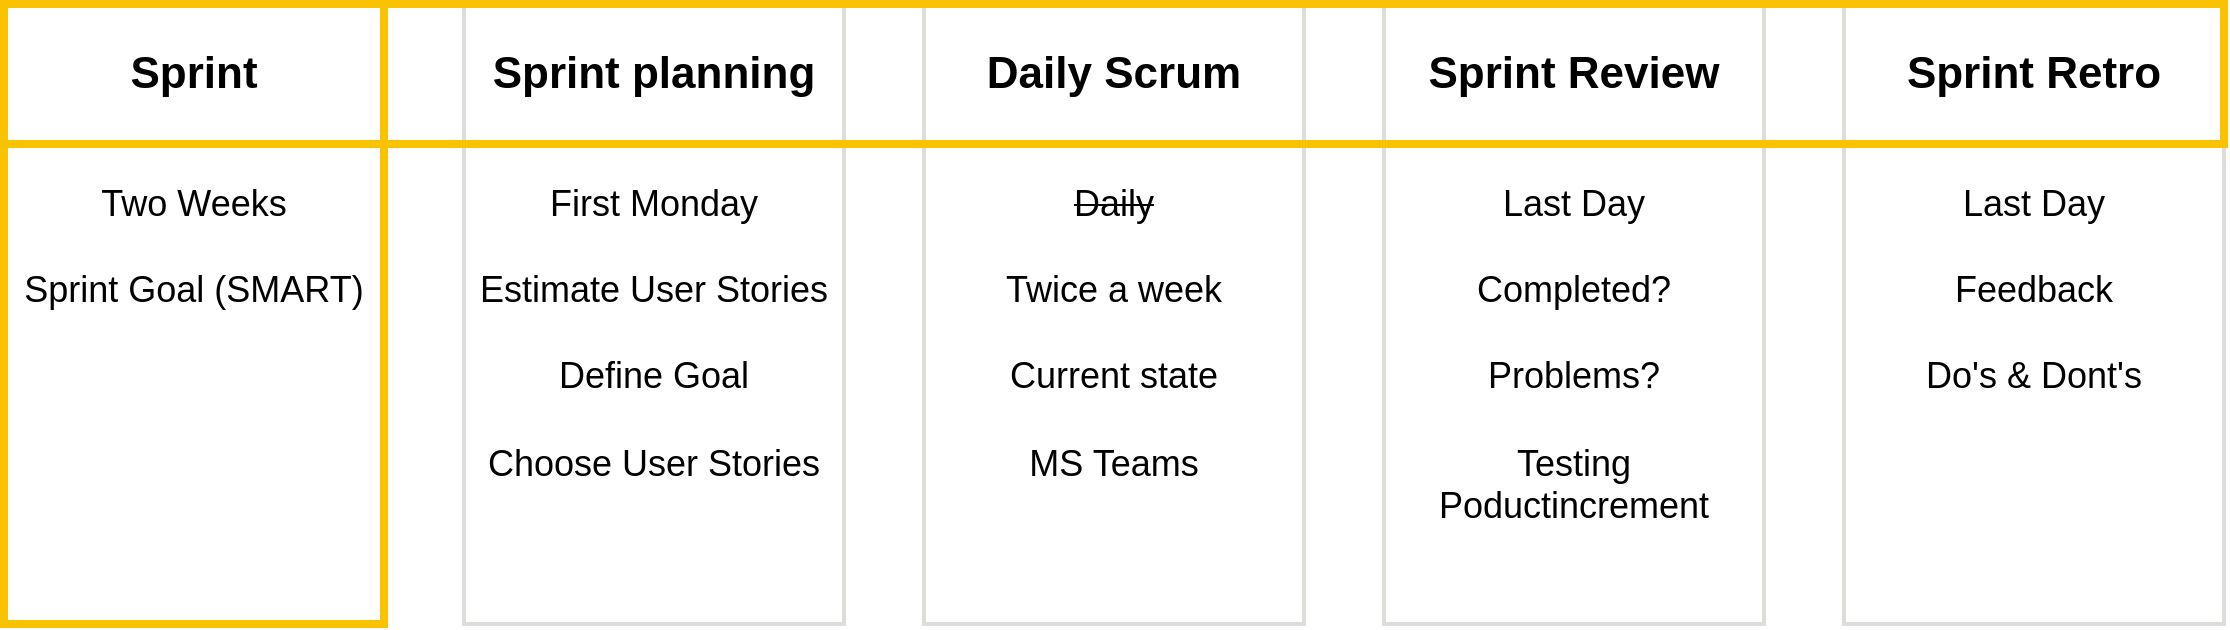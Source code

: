 <mxfile version="22.0.8" type="github" pages="6">
  <diagram name="Sprint" id="3fvI-bENxn95KzQ8RNjb">
    <mxGraphModel dx="2924" dy="1123" grid="1" gridSize="10" guides="1" tooltips="1" connect="1" arrows="1" fold="1" page="1" pageScale="1" pageWidth="850" pageHeight="1100" math="0" shadow="0">
      <root>
        <mxCell id="0" />
        <mxCell id="1" parent="0" />
        <mxCell id="3TsH-70e2ZZxLYGmlFhx-2" value="" style="rounded=0;whiteSpace=wrap;html=1;strokeColor=#deddda;strokeWidth=2;" parent="1" vertex="1">
          <mxGeometry x="120" y="310" width="190" height="310" as="geometry" />
        </mxCell>
        <mxCell id="3TsH-70e2ZZxLYGmlFhx-9" value="Sprint planning" style="text;html=1;strokeColor=none;fillColor=none;align=center;verticalAlign=middle;whiteSpace=wrap;rounded=0;fontSize=22;fontStyle=1" parent="1" vertex="1">
          <mxGeometry x="120" y="310" width="190" height="70" as="geometry" />
        </mxCell>
        <mxCell id="3TsH-70e2ZZxLYGmlFhx-10" value="&lt;div style=&quot;font-size: 18px;&quot;&gt;First Monday&lt;/div&gt;&lt;div style=&quot;font-size: 18px;&quot;&gt;&lt;br&gt;&lt;/div&gt;&lt;div style=&quot;font-size: 18px;&quot;&gt;Estimate User Stories&lt;/div&gt;&lt;div style=&quot;font-size: 18px;&quot;&gt;&lt;br&gt;&lt;/div&gt;&lt;div style=&quot;font-size: 18px;&quot;&gt;Define Goal&lt;/div&gt;&lt;div style=&quot;font-size: 18px;&quot;&gt;&lt;br&gt;&lt;/div&gt;&lt;div style=&quot;font-size: 18px;&quot;&gt;Choose User Stories&lt;br style=&quot;font-size: 18px;&quot;&gt;&lt;/div&gt;" style="text;html=1;strokeColor=none;fillColor=none;spacing=5;spacingTop=-20;whiteSpace=wrap;overflow=hidden;rounded=0;align=center;verticalAlign=top;fontSize=18;" parent="1" vertex="1">
          <mxGeometry x="120" y="410" width="190" height="210" as="geometry" />
        </mxCell>
        <mxCell id="3TsH-70e2ZZxLYGmlFhx-11" value="" style="rounded=0;whiteSpace=wrap;html=1;strokeColor=#fbc200;strokeWidth=4;" parent="1" vertex="1">
          <mxGeometry x="-110" y="310" width="190" height="310" as="geometry" />
        </mxCell>
        <mxCell id="3TsH-70e2ZZxLYGmlFhx-12" value="Sprint" style="text;html=1;strokeColor=none;fillColor=none;align=center;verticalAlign=middle;whiteSpace=wrap;rounded=0;fontSize=22;fontStyle=1" parent="1" vertex="1">
          <mxGeometry x="-110" y="310" width="190" height="70" as="geometry" />
        </mxCell>
        <mxCell id="3TsH-70e2ZZxLYGmlFhx-13" value="&lt;div&gt;Two Weeks&lt;/div&gt;&lt;div&gt;&lt;br&gt;&lt;/div&gt;&lt;div&gt;Sprint Goal (SMART)&lt;br&gt;&lt;/div&gt;" style="text;html=1;strokeColor=none;fillColor=none;spacing=5;spacingTop=-20;whiteSpace=wrap;overflow=hidden;rounded=0;align=center;verticalAlign=top;fontSize=18;" parent="1" vertex="1">
          <mxGeometry x="-110" y="410" width="190" height="210" as="geometry" />
        </mxCell>
        <mxCell id="3TsH-70e2ZZxLYGmlFhx-14" value="" style="rounded=0;whiteSpace=wrap;html=1;strokeColor=#deddda;strokeWidth=2;" parent="1" vertex="1">
          <mxGeometry x="580" y="310" width="190" height="310" as="geometry" />
        </mxCell>
        <mxCell id="3TsH-70e2ZZxLYGmlFhx-15" value="Sprint Review" style="text;html=1;strokeColor=none;fillColor=none;align=center;verticalAlign=middle;whiteSpace=wrap;rounded=0;fontSize=22;fontStyle=1" parent="1" vertex="1">
          <mxGeometry x="580" y="310" width="190" height="70" as="geometry" />
        </mxCell>
        <mxCell id="3TsH-70e2ZZxLYGmlFhx-16" value="&lt;div&gt;Last Day&lt;/div&gt;&lt;div&gt;&lt;br&gt;&lt;/div&gt;&lt;div&gt;Completed?&lt;/div&gt;&lt;div&gt;&lt;br&gt;&lt;/div&gt;&lt;div&gt;Problems?&lt;/div&gt;&lt;div&gt;&lt;br&gt;&lt;/div&gt;&lt;div&gt;Testing Poductincrement&lt;br&gt;&lt;/div&gt;" style="text;html=1;strokeColor=none;fillColor=none;spacing=5;spacingTop=-20;whiteSpace=wrap;overflow=hidden;rounded=0;align=center;verticalAlign=top;fontSize=18;" parent="1" vertex="1">
          <mxGeometry x="580" y="410" width="190" height="210" as="geometry" />
        </mxCell>
        <mxCell id="3TsH-70e2ZZxLYGmlFhx-17" value="" style="rounded=0;whiteSpace=wrap;html=1;strokeColor=#deddda;strokeWidth=2;" parent="1" vertex="1">
          <mxGeometry x="350" y="310" width="190" height="310" as="geometry" />
        </mxCell>
        <mxCell id="3TsH-70e2ZZxLYGmlFhx-18" value="Daily Scrum" style="text;html=1;strokeColor=none;fillColor=none;align=center;verticalAlign=middle;whiteSpace=wrap;rounded=0;fontSize=22;fontStyle=1" parent="1" vertex="1">
          <mxGeometry x="350" y="310" width="190" height="70" as="geometry" />
        </mxCell>
        <mxCell id="3TsH-70e2ZZxLYGmlFhx-19" value="&lt;div&gt;&lt;strike&gt;Daily&lt;/strike&gt;&lt;/div&gt;&lt;div&gt;&lt;br&gt;&lt;/div&gt;&lt;div&gt;Twice a week&lt;/div&gt;&lt;div&gt;&lt;br&gt;&lt;/div&gt;&lt;div&gt;Current state&lt;/div&gt;&lt;div&gt;&lt;br&gt;&lt;/div&gt;&lt;div&gt;MS Teams&lt;br&gt;&lt;/div&gt;" style="text;html=1;strokeColor=none;fillColor=none;spacing=5;spacingTop=-20;whiteSpace=wrap;overflow=hidden;rounded=0;align=center;verticalAlign=top;fontSize=18;" parent="1" vertex="1">
          <mxGeometry x="350" y="410" width="190" height="210" as="geometry" />
        </mxCell>
        <mxCell id="3TsH-70e2ZZxLYGmlFhx-20" value="" style="rounded=0;whiteSpace=wrap;html=1;strokeColor=#deddda;strokeWidth=2;" parent="1" vertex="1">
          <mxGeometry x="810" y="310" width="190" height="310" as="geometry" />
        </mxCell>
        <mxCell id="3TsH-70e2ZZxLYGmlFhx-21" value="Sprint Retro" style="text;html=1;strokeColor=none;fillColor=none;align=center;verticalAlign=middle;whiteSpace=wrap;rounded=0;fontSize=22;fontStyle=1" parent="1" vertex="1">
          <mxGeometry x="810" y="310" width="190" height="70" as="geometry" />
        </mxCell>
        <mxCell id="3TsH-70e2ZZxLYGmlFhx-22" value="&lt;div&gt;Last Day&lt;/div&gt;&lt;div&gt;&lt;br&gt;&lt;/div&gt;&lt;div&gt;Feedback&lt;/div&gt;&lt;div&gt;&lt;br&gt;&lt;/div&gt;&lt;div&gt;Do&#39;s &amp;amp; Dont&#39;s&lt;br&gt;&lt;/div&gt;" style="text;html=1;strokeColor=none;fillColor=none;spacing=5;spacingTop=-20;whiteSpace=wrap;overflow=hidden;rounded=0;align=center;verticalAlign=top;fontSize=18;" parent="1" vertex="1">
          <mxGeometry x="810" y="410" width="190" height="210" as="geometry" />
        </mxCell>
        <mxCell id="3TsH-70e2ZZxLYGmlFhx-7" value="" style="rounded=0;whiteSpace=wrap;html=1;fillColor=none;strokeColor=#fbc200;strokeWidth=4;" parent="1" vertex="1">
          <mxGeometry x="-110" y="310" width="1110" height="70" as="geometry" />
        </mxCell>
      </root>
    </mxGraphModel>
  </diagram>
  <diagram name="Sprint_Planning" id="PMw3okHrKjrtboBSc13C">
    <mxGraphModel dx="2924" dy="1123" grid="1" gridSize="10" guides="1" tooltips="1" connect="1" arrows="1" fold="1" page="1" pageScale="1" pageWidth="850" pageHeight="1100" math="0" shadow="0">
      <root>
        <mxCell id="I9y0TJplAr9MWT8IYkVk-0" />
        <mxCell id="I9y0TJplAr9MWT8IYkVk-1" parent="I9y0TJplAr9MWT8IYkVk-0" />
        <mxCell id="I9y0TJplAr9MWT8IYkVk-2" value="" style="rounded=0;whiteSpace=wrap;html=1;strokeColor=#fbc200;strokeWidth=4;" vertex="1" parent="I9y0TJplAr9MWT8IYkVk-1">
          <mxGeometry x="120" y="310" width="190" height="310" as="geometry" />
        </mxCell>
        <mxCell id="I9y0TJplAr9MWT8IYkVk-3" value="Sprint planning" style="text;html=1;strokeColor=none;fillColor=none;align=center;verticalAlign=middle;whiteSpace=wrap;rounded=0;fontSize=22;fontStyle=1" vertex="1" parent="I9y0TJplAr9MWT8IYkVk-1">
          <mxGeometry x="120" y="310" width="190" height="70" as="geometry" />
        </mxCell>
        <mxCell id="I9y0TJplAr9MWT8IYkVk-4" value="&lt;div style=&quot;font-size: 18px;&quot;&gt;First Monday&lt;/div&gt;&lt;div style=&quot;font-size: 18px;&quot;&gt;&lt;br&gt;&lt;/div&gt;&lt;div style=&quot;font-size: 18px;&quot;&gt;Estimate User Stories&lt;/div&gt;&lt;div style=&quot;font-size: 18px;&quot;&gt;&lt;br&gt;&lt;/div&gt;&lt;div style=&quot;font-size: 18px;&quot;&gt;Define Goal&lt;/div&gt;&lt;div style=&quot;font-size: 18px;&quot;&gt;&lt;br&gt;&lt;/div&gt;&lt;div style=&quot;font-size: 18px;&quot;&gt;Choose User Stories&lt;br style=&quot;font-size: 18px;&quot;&gt;&lt;/div&gt;" style="text;html=1;strokeColor=none;fillColor=none;spacing=5;spacingTop=-20;whiteSpace=wrap;overflow=hidden;rounded=0;align=center;verticalAlign=top;fontSize=18;" vertex="1" parent="I9y0TJplAr9MWT8IYkVk-1">
          <mxGeometry x="120" y="410" width="190" height="210" as="geometry" />
        </mxCell>
        <mxCell id="I9y0TJplAr9MWT8IYkVk-5" value="" style="rounded=0;whiteSpace=wrap;html=1;strokeColor=#deddda;strokeWidth=2;" vertex="1" parent="I9y0TJplAr9MWT8IYkVk-1">
          <mxGeometry x="-110" y="310" width="190" height="310" as="geometry" />
        </mxCell>
        <mxCell id="I9y0TJplAr9MWT8IYkVk-6" value="Sprint" style="text;html=1;strokeColor=none;fillColor=none;align=center;verticalAlign=middle;whiteSpace=wrap;rounded=0;fontSize=22;fontStyle=1" vertex="1" parent="I9y0TJplAr9MWT8IYkVk-1">
          <mxGeometry x="-110" y="310" width="190" height="70" as="geometry" />
        </mxCell>
        <mxCell id="I9y0TJplAr9MWT8IYkVk-7" value="&lt;div&gt;Two Weeks&lt;/div&gt;&lt;div&gt;&lt;br&gt;&lt;/div&gt;&lt;div&gt;Sprint Goal (SMART)&lt;br&gt;&lt;/div&gt;" style="text;html=1;strokeColor=none;fillColor=none;spacing=5;spacingTop=-20;whiteSpace=wrap;overflow=hidden;rounded=0;align=center;verticalAlign=top;fontSize=18;" vertex="1" parent="I9y0TJplAr9MWT8IYkVk-1">
          <mxGeometry x="-110" y="410" width="190" height="210" as="geometry" />
        </mxCell>
        <mxCell id="I9y0TJplAr9MWT8IYkVk-8" value="" style="rounded=0;whiteSpace=wrap;html=1;strokeColor=#deddda;strokeWidth=2;" vertex="1" parent="I9y0TJplAr9MWT8IYkVk-1">
          <mxGeometry x="580" y="310" width="190" height="310" as="geometry" />
        </mxCell>
        <mxCell id="I9y0TJplAr9MWT8IYkVk-9" value="Sprint Review" style="text;html=1;strokeColor=none;fillColor=none;align=center;verticalAlign=middle;whiteSpace=wrap;rounded=0;fontSize=22;fontStyle=1" vertex="1" parent="I9y0TJplAr9MWT8IYkVk-1">
          <mxGeometry x="580" y="310" width="190" height="70" as="geometry" />
        </mxCell>
        <mxCell id="I9y0TJplAr9MWT8IYkVk-10" value="&lt;div&gt;Last Day&lt;/div&gt;&lt;div&gt;&lt;br&gt;&lt;/div&gt;&lt;div&gt;Completed?&lt;/div&gt;&lt;div&gt;&lt;br&gt;&lt;/div&gt;&lt;div&gt;Problems?&lt;/div&gt;&lt;div&gt;&lt;br&gt;&lt;/div&gt;&lt;div&gt;Testing Poductincrement&lt;br&gt;&lt;/div&gt;" style="text;html=1;strokeColor=none;fillColor=none;spacing=5;spacingTop=-20;whiteSpace=wrap;overflow=hidden;rounded=0;align=center;verticalAlign=top;fontSize=18;" vertex="1" parent="I9y0TJplAr9MWT8IYkVk-1">
          <mxGeometry x="580" y="410" width="190" height="210" as="geometry" />
        </mxCell>
        <mxCell id="I9y0TJplAr9MWT8IYkVk-11" value="" style="rounded=0;whiteSpace=wrap;html=1;strokeColor=#deddda;strokeWidth=2;" vertex="1" parent="I9y0TJplAr9MWT8IYkVk-1">
          <mxGeometry x="350" y="310" width="190" height="310" as="geometry" />
        </mxCell>
        <mxCell id="I9y0TJplAr9MWT8IYkVk-12" value="Daily Scrum" style="text;html=1;strokeColor=none;fillColor=none;align=center;verticalAlign=middle;whiteSpace=wrap;rounded=0;fontSize=22;fontStyle=1" vertex="1" parent="I9y0TJplAr9MWT8IYkVk-1">
          <mxGeometry x="350" y="310" width="190" height="70" as="geometry" />
        </mxCell>
        <mxCell id="I9y0TJplAr9MWT8IYkVk-13" value="&lt;div&gt;&lt;strike&gt;Daily&lt;/strike&gt;&lt;/div&gt;&lt;div&gt;&lt;br&gt;&lt;/div&gt;&lt;div&gt;Twice a week&lt;/div&gt;&lt;div&gt;&lt;br&gt;&lt;/div&gt;&lt;div&gt;Current state&lt;/div&gt;&lt;div&gt;&lt;br&gt;&lt;/div&gt;&lt;div&gt;MS Teams&lt;br&gt;&lt;/div&gt;" style="text;html=1;strokeColor=none;fillColor=none;spacing=5;spacingTop=-20;whiteSpace=wrap;overflow=hidden;rounded=0;align=center;verticalAlign=top;fontSize=18;" vertex="1" parent="I9y0TJplAr9MWT8IYkVk-1">
          <mxGeometry x="350" y="410" width="190" height="210" as="geometry" />
        </mxCell>
        <mxCell id="I9y0TJplAr9MWT8IYkVk-14" value="" style="rounded=0;whiteSpace=wrap;html=1;strokeColor=#deddda;strokeWidth=2;" vertex="1" parent="I9y0TJplAr9MWT8IYkVk-1">
          <mxGeometry x="810" y="310" width="190" height="310" as="geometry" />
        </mxCell>
        <mxCell id="I9y0TJplAr9MWT8IYkVk-15" value="Sprint Retro" style="text;html=1;strokeColor=none;fillColor=none;align=center;verticalAlign=middle;whiteSpace=wrap;rounded=0;fontSize=22;fontStyle=1" vertex="1" parent="I9y0TJplAr9MWT8IYkVk-1">
          <mxGeometry x="810" y="310" width="190" height="70" as="geometry" />
        </mxCell>
        <mxCell id="I9y0TJplAr9MWT8IYkVk-16" value="&lt;div&gt;Last Day&lt;/div&gt;&lt;div&gt;&lt;br&gt;&lt;/div&gt;&lt;div&gt;Feedback&lt;/div&gt;&lt;div&gt;&lt;br&gt;&lt;/div&gt;&lt;div&gt;Do&#39;s &amp;amp; Dont&#39;s&lt;br&gt;&lt;/div&gt;" style="text;html=1;strokeColor=none;fillColor=none;spacing=5;spacingTop=-20;whiteSpace=wrap;overflow=hidden;rounded=0;align=center;verticalAlign=top;fontSize=18;" vertex="1" parent="I9y0TJplAr9MWT8IYkVk-1">
          <mxGeometry x="810" y="410" width="190" height="210" as="geometry" />
        </mxCell>
        <mxCell id="I9y0TJplAr9MWT8IYkVk-17" value="" style="rounded=0;whiteSpace=wrap;html=1;fillColor=none;strokeColor=#fbc200;strokeWidth=4;" vertex="1" parent="I9y0TJplAr9MWT8IYkVk-1">
          <mxGeometry x="-110" y="310" width="1110" height="70" as="geometry" />
        </mxCell>
      </root>
    </mxGraphModel>
  </diagram>
  <diagram name="Daily_Scrum" id="UDw-cE-Sv2GDDo3v15GQ">
    <mxGraphModel dx="2924" dy="1123" grid="1" gridSize="10" guides="1" tooltips="1" connect="1" arrows="1" fold="1" page="1" pageScale="1" pageWidth="850" pageHeight="1100" math="0" shadow="0">
      <root>
        <mxCell id="6u52xJNB7wt3RDAa0dam-0" />
        <mxCell id="6u52xJNB7wt3RDAa0dam-1" parent="6u52xJNB7wt3RDAa0dam-0" />
        <mxCell id="6u52xJNB7wt3RDAa0dam-2" value="" style="rounded=0;whiteSpace=wrap;html=1;strokeColor=#deddda;strokeWidth=2;" vertex="1" parent="6u52xJNB7wt3RDAa0dam-1">
          <mxGeometry x="120" y="310" width="190" height="310" as="geometry" />
        </mxCell>
        <mxCell id="6u52xJNB7wt3RDAa0dam-3" value="Sprint planning" style="text;html=1;strokeColor=none;fillColor=none;align=center;verticalAlign=middle;whiteSpace=wrap;rounded=0;fontSize=22;fontStyle=1" vertex="1" parent="6u52xJNB7wt3RDAa0dam-1">
          <mxGeometry x="120" y="310" width="190" height="70" as="geometry" />
        </mxCell>
        <mxCell id="6u52xJNB7wt3RDAa0dam-4" value="&lt;div style=&quot;font-size: 18px;&quot;&gt;First Monday&lt;/div&gt;&lt;div style=&quot;font-size: 18px;&quot;&gt;&lt;br&gt;&lt;/div&gt;&lt;div style=&quot;font-size: 18px;&quot;&gt;Estimate User Stories&lt;/div&gt;&lt;div style=&quot;font-size: 18px;&quot;&gt;&lt;br&gt;&lt;/div&gt;&lt;div style=&quot;font-size: 18px;&quot;&gt;Define Goal&lt;/div&gt;&lt;div style=&quot;font-size: 18px;&quot;&gt;&lt;br&gt;&lt;/div&gt;&lt;div style=&quot;font-size: 18px;&quot;&gt;Choose User Stories&lt;br style=&quot;font-size: 18px;&quot;&gt;&lt;/div&gt;" style="text;html=1;strokeColor=none;fillColor=none;spacing=5;spacingTop=-20;whiteSpace=wrap;overflow=hidden;rounded=0;align=center;verticalAlign=top;fontSize=18;" vertex="1" parent="6u52xJNB7wt3RDAa0dam-1">
          <mxGeometry x="120" y="410" width="190" height="210" as="geometry" />
        </mxCell>
        <mxCell id="6u52xJNB7wt3RDAa0dam-5" value="" style="rounded=0;whiteSpace=wrap;html=1;strokeColor=#deddda;strokeWidth=2;" vertex="1" parent="6u52xJNB7wt3RDAa0dam-1">
          <mxGeometry x="-110" y="310" width="190" height="310" as="geometry" />
        </mxCell>
        <mxCell id="6u52xJNB7wt3RDAa0dam-6" value="Sprint" style="text;html=1;strokeColor=none;fillColor=none;align=center;verticalAlign=middle;whiteSpace=wrap;rounded=0;fontSize=22;fontStyle=1" vertex="1" parent="6u52xJNB7wt3RDAa0dam-1">
          <mxGeometry x="-110" y="310" width="190" height="70" as="geometry" />
        </mxCell>
        <mxCell id="6u52xJNB7wt3RDAa0dam-7" value="&lt;div&gt;Two Weeks&lt;/div&gt;&lt;div&gt;&lt;br&gt;&lt;/div&gt;&lt;div&gt;Sprint Goal (SMART)&lt;br&gt;&lt;/div&gt;" style="text;html=1;strokeColor=none;fillColor=none;spacing=5;spacingTop=-20;whiteSpace=wrap;overflow=hidden;rounded=0;align=center;verticalAlign=top;fontSize=18;" vertex="1" parent="6u52xJNB7wt3RDAa0dam-1">
          <mxGeometry x="-110" y="410" width="190" height="210" as="geometry" />
        </mxCell>
        <mxCell id="6u52xJNB7wt3RDAa0dam-8" value="" style="rounded=0;whiteSpace=wrap;html=1;strokeColor=#deddda;strokeWidth=2;" vertex="1" parent="6u52xJNB7wt3RDAa0dam-1">
          <mxGeometry x="580" y="310" width="190" height="310" as="geometry" />
        </mxCell>
        <mxCell id="6u52xJNB7wt3RDAa0dam-9" value="Sprint Review" style="text;html=1;strokeColor=none;fillColor=none;align=center;verticalAlign=middle;whiteSpace=wrap;rounded=0;fontSize=22;fontStyle=1" vertex="1" parent="6u52xJNB7wt3RDAa0dam-1">
          <mxGeometry x="580" y="310" width="190" height="70" as="geometry" />
        </mxCell>
        <mxCell id="6u52xJNB7wt3RDAa0dam-10" value="&lt;div&gt;Last Day&lt;/div&gt;&lt;div&gt;&lt;br&gt;&lt;/div&gt;&lt;div&gt;Completed?&lt;/div&gt;&lt;div&gt;&lt;br&gt;&lt;/div&gt;&lt;div&gt;Problems?&lt;/div&gt;&lt;div&gt;&lt;br&gt;&lt;/div&gt;&lt;div&gt;Testing Poductincrement&lt;br&gt;&lt;/div&gt;" style="text;html=1;strokeColor=none;fillColor=none;spacing=5;spacingTop=-20;whiteSpace=wrap;overflow=hidden;rounded=0;align=center;verticalAlign=top;fontSize=18;" vertex="1" parent="6u52xJNB7wt3RDAa0dam-1">
          <mxGeometry x="580" y="410" width="190" height="210" as="geometry" />
        </mxCell>
        <mxCell id="6u52xJNB7wt3RDAa0dam-11" value="" style="rounded=0;whiteSpace=wrap;html=1;strokeColor=#fbc200;strokeWidth=4;" vertex="1" parent="6u52xJNB7wt3RDAa0dam-1">
          <mxGeometry x="350" y="310" width="190" height="310" as="geometry" />
        </mxCell>
        <mxCell id="6u52xJNB7wt3RDAa0dam-12" value="Daily Scrum" style="text;html=1;strokeColor=none;fillColor=none;align=center;verticalAlign=middle;whiteSpace=wrap;rounded=0;fontSize=22;fontStyle=1" vertex="1" parent="6u52xJNB7wt3RDAa0dam-1">
          <mxGeometry x="350" y="310" width="190" height="70" as="geometry" />
        </mxCell>
        <mxCell id="6u52xJNB7wt3RDAa0dam-13" value="&lt;div&gt;&lt;strike&gt;Daily&lt;/strike&gt;&lt;/div&gt;&lt;div&gt;&lt;br&gt;&lt;/div&gt;&lt;div&gt;Twice a week&lt;/div&gt;&lt;div&gt;&lt;br&gt;&lt;/div&gt;&lt;div&gt;Current state&lt;/div&gt;&lt;div&gt;&lt;br&gt;&lt;/div&gt;&lt;div&gt;MS Teams&lt;br&gt;&lt;/div&gt;" style="text;html=1;strokeColor=none;fillColor=none;spacing=5;spacingTop=-20;whiteSpace=wrap;overflow=hidden;rounded=0;align=center;verticalAlign=top;fontSize=18;" vertex="1" parent="6u52xJNB7wt3RDAa0dam-1">
          <mxGeometry x="350" y="410" width="190" height="210" as="geometry" />
        </mxCell>
        <mxCell id="6u52xJNB7wt3RDAa0dam-14" value="" style="rounded=0;whiteSpace=wrap;html=1;strokeColor=#deddda;strokeWidth=2;" vertex="1" parent="6u52xJNB7wt3RDAa0dam-1">
          <mxGeometry x="810" y="310" width="190" height="310" as="geometry" />
        </mxCell>
        <mxCell id="6u52xJNB7wt3RDAa0dam-15" value="Sprint Retro" style="text;html=1;strokeColor=none;fillColor=none;align=center;verticalAlign=middle;whiteSpace=wrap;rounded=0;fontSize=22;fontStyle=1" vertex="1" parent="6u52xJNB7wt3RDAa0dam-1">
          <mxGeometry x="810" y="310" width="190" height="70" as="geometry" />
        </mxCell>
        <mxCell id="6u52xJNB7wt3RDAa0dam-16" value="&lt;div&gt;Last Day&lt;/div&gt;&lt;div&gt;&lt;br&gt;&lt;/div&gt;&lt;div&gt;Feedback&lt;/div&gt;&lt;div&gt;&lt;br&gt;&lt;/div&gt;&lt;div&gt;Do&#39;s &amp;amp; Dont&#39;s&lt;br&gt;&lt;/div&gt;" style="text;html=1;strokeColor=none;fillColor=none;spacing=5;spacingTop=-20;whiteSpace=wrap;overflow=hidden;rounded=0;align=center;verticalAlign=top;fontSize=18;" vertex="1" parent="6u52xJNB7wt3RDAa0dam-1">
          <mxGeometry x="810" y="410" width="190" height="210" as="geometry" />
        </mxCell>
        <mxCell id="6u52xJNB7wt3RDAa0dam-17" value="" style="rounded=0;whiteSpace=wrap;html=1;fillColor=none;strokeColor=#fbc200;strokeWidth=4;" vertex="1" parent="6u52xJNB7wt3RDAa0dam-1">
          <mxGeometry x="-110" y="310" width="1110" height="70" as="geometry" />
        </mxCell>
      </root>
    </mxGraphModel>
  </diagram>
  <diagram name="Sprint_Review" id="C1B62Mf2ye26pL8llZdH">
    <mxGraphModel dx="2924" dy="1123" grid="1" gridSize="10" guides="1" tooltips="1" connect="1" arrows="1" fold="1" page="1" pageScale="1" pageWidth="850" pageHeight="1100" math="0" shadow="0">
      <root>
        <mxCell id="Bl0gmEOS_oLQsMNI4FWZ-0" />
        <mxCell id="Bl0gmEOS_oLQsMNI4FWZ-1" parent="Bl0gmEOS_oLQsMNI4FWZ-0" />
        <mxCell id="Bl0gmEOS_oLQsMNI4FWZ-2" value="" style="rounded=0;whiteSpace=wrap;html=1;strokeColor=#deddda;strokeWidth=2;" vertex="1" parent="Bl0gmEOS_oLQsMNI4FWZ-1">
          <mxGeometry x="120" y="310" width="190" height="310" as="geometry" />
        </mxCell>
        <mxCell id="Bl0gmEOS_oLQsMNI4FWZ-3" value="Sprint planning" style="text;html=1;strokeColor=none;fillColor=none;align=center;verticalAlign=middle;whiteSpace=wrap;rounded=0;fontSize=22;fontStyle=1" vertex="1" parent="Bl0gmEOS_oLQsMNI4FWZ-1">
          <mxGeometry x="120" y="310" width="190" height="70" as="geometry" />
        </mxCell>
        <mxCell id="Bl0gmEOS_oLQsMNI4FWZ-4" value="&lt;div style=&quot;font-size: 18px;&quot;&gt;First Monday&lt;/div&gt;&lt;div style=&quot;font-size: 18px;&quot;&gt;&lt;br&gt;&lt;/div&gt;&lt;div style=&quot;font-size: 18px;&quot;&gt;Estimate User Stories&lt;/div&gt;&lt;div style=&quot;font-size: 18px;&quot;&gt;&lt;br&gt;&lt;/div&gt;&lt;div style=&quot;font-size: 18px;&quot;&gt;Define Goal&lt;/div&gt;&lt;div style=&quot;font-size: 18px;&quot;&gt;&lt;br&gt;&lt;/div&gt;&lt;div style=&quot;font-size: 18px;&quot;&gt;Choose User Stories&lt;br style=&quot;font-size: 18px;&quot;&gt;&lt;/div&gt;" style="text;html=1;strokeColor=none;fillColor=none;spacing=5;spacingTop=-20;whiteSpace=wrap;overflow=hidden;rounded=0;align=center;verticalAlign=top;fontSize=18;" vertex="1" parent="Bl0gmEOS_oLQsMNI4FWZ-1">
          <mxGeometry x="120" y="410" width="190" height="210" as="geometry" />
        </mxCell>
        <mxCell id="Bl0gmEOS_oLQsMNI4FWZ-5" value="" style="rounded=0;whiteSpace=wrap;html=1;strokeColor=#deddda;strokeWidth=2;" vertex="1" parent="Bl0gmEOS_oLQsMNI4FWZ-1">
          <mxGeometry x="-110" y="310" width="190" height="310" as="geometry" />
        </mxCell>
        <mxCell id="Bl0gmEOS_oLQsMNI4FWZ-6" value="Sprint" style="text;html=1;strokeColor=none;fillColor=none;align=center;verticalAlign=middle;whiteSpace=wrap;rounded=0;fontSize=22;fontStyle=1" vertex="1" parent="Bl0gmEOS_oLQsMNI4FWZ-1">
          <mxGeometry x="-110" y="310" width="190" height="70" as="geometry" />
        </mxCell>
        <mxCell id="Bl0gmEOS_oLQsMNI4FWZ-7" value="&lt;div&gt;Two Weeks&lt;/div&gt;&lt;div&gt;&lt;br&gt;&lt;/div&gt;&lt;div&gt;Sprint Goal (SMART)&lt;br&gt;&lt;/div&gt;" style="text;html=1;strokeColor=none;fillColor=none;spacing=5;spacingTop=-20;whiteSpace=wrap;overflow=hidden;rounded=0;align=center;verticalAlign=top;fontSize=18;" vertex="1" parent="Bl0gmEOS_oLQsMNI4FWZ-1">
          <mxGeometry x="-110" y="410" width="190" height="210" as="geometry" />
        </mxCell>
        <mxCell id="Bl0gmEOS_oLQsMNI4FWZ-8" value="" style="rounded=0;whiteSpace=wrap;html=1;strokeColor=#fbc200;strokeWidth=4;" vertex="1" parent="Bl0gmEOS_oLQsMNI4FWZ-1">
          <mxGeometry x="580" y="310" width="190" height="310" as="geometry" />
        </mxCell>
        <mxCell id="Bl0gmEOS_oLQsMNI4FWZ-9" value="Sprint Review" style="text;html=1;strokeColor=none;fillColor=none;align=center;verticalAlign=middle;whiteSpace=wrap;rounded=0;fontSize=22;fontStyle=1" vertex="1" parent="Bl0gmEOS_oLQsMNI4FWZ-1">
          <mxGeometry x="580" y="310" width="190" height="70" as="geometry" />
        </mxCell>
        <mxCell id="Bl0gmEOS_oLQsMNI4FWZ-10" value="&lt;div&gt;Last Day&lt;/div&gt;&lt;div&gt;&lt;br&gt;&lt;/div&gt;&lt;div&gt;Completed?&lt;/div&gt;&lt;div&gt;&lt;br&gt;&lt;/div&gt;&lt;div&gt;Problems?&lt;/div&gt;&lt;div&gt;&lt;br&gt;&lt;/div&gt;&lt;div&gt;Testing Poductincrement&lt;br&gt;&lt;/div&gt;" style="text;html=1;strokeColor=none;fillColor=none;spacing=5;spacingTop=-20;whiteSpace=wrap;overflow=hidden;rounded=0;align=center;verticalAlign=top;fontSize=18;" vertex="1" parent="Bl0gmEOS_oLQsMNI4FWZ-1">
          <mxGeometry x="580" y="410" width="190" height="210" as="geometry" />
        </mxCell>
        <mxCell id="Bl0gmEOS_oLQsMNI4FWZ-11" value="" style="rounded=0;whiteSpace=wrap;html=1;strokeColor=#deddda;strokeWidth=2;" vertex="1" parent="Bl0gmEOS_oLQsMNI4FWZ-1">
          <mxGeometry x="350" y="310" width="190" height="310" as="geometry" />
        </mxCell>
        <mxCell id="Bl0gmEOS_oLQsMNI4FWZ-12" value="Daily Scrum" style="text;html=1;strokeColor=none;fillColor=none;align=center;verticalAlign=middle;whiteSpace=wrap;rounded=0;fontSize=22;fontStyle=1" vertex="1" parent="Bl0gmEOS_oLQsMNI4FWZ-1">
          <mxGeometry x="350" y="310" width="190" height="70" as="geometry" />
        </mxCell>
        <mxCell id="Bl0gmEOS_oLQsMNI4FWZ-13" value="&lt;div&gt;&lt;strike&gt;Daily&lt;/strike&gt;&lt;/div&gt;&lt;div&gt;&lt;br&gt;&lt;/div&gt;&lt;div&gt;Twice a week&lt;/div&gt;&lt;div&gt;&lt;br&gt;&lt;/div&gt;&lt;div&gt;Current state&lt;/div&gt;&lt;div&gt;&lt;br&gt;&lt;/div&gt;&lt;div&gt;MS Teams&lt;br&gt;&lt;/div&gt;" style="text;html=1;strokeColor=none;fillColor=none;spacing=5;spacingTop=-20;whiteSpace=wrap;overflow=hidden;rounded=0;align=center;verticalAlign=top;fontSize=18;" vertex="1" parent="Bl0gmEOS_oLQsMNI4FWZ-1">
          <mxGeometry x="350" y="410" width="190" height="210" as="geometry" />
        </mxCell>
        <mxCell id="Bl0gmEOS_oLQsMNI4FWZ-14" value="" style="rounded=0;whiteSpace=wrap;html=1;strokeColor=#deddda;strokeWidth=2;" vertex="1" parent="Bl0gmEOS_oLQsMNI4FWZ-1">
          <mxGeometry x="810" y="310" width="190" height="310" as="geometry" />
        </mxCell>
        <mxCell id="Bl0gmEOS_oLQsMNI4FWZ-15" value="Sprint Retro" style="text;html=1;strokeColor=none;fillColor=none;align=center;verticalAlign=middle;whiteSpace=wrap;rounded=0;fontSize=22;fontStyle=1" vertex="1" parent="Bl0gmEOS_oLQsMNI4FWZ-1">
          <mxGeometry x="810" y="310" width="190" height="70" as="geometry" />
        </mxCell>
        <mxCell id="Bl0gmEOS_oLQsMNI4FWZ-16" value="&lt;div&gt;Last Day&lt;/div&gt;&lt;div&gt;&lt;br&gt;&lt;/div&gt;&lt;div&gt;Feedback&lt;/div&gt;&lt;div&gt;&lt;br&gt;&lt;/div&gt;&lt;div&gt;Do&#39;s &amp;amp; Dont&#39;s&lt;br&gt;&lt;/div&gt;" style="text;html=1;strokeColor=none;fillColor=none;spacing=5;spacingTop=-20;whiteSpace=wrap;overflow=hidden;rounded=0;align=center;verticalAlign=top;fontSize=18;" vertex="1" parent="Bl0gmEOS_oLQsMNI4FWZ-1">
          <mxGeometry x="810" y="410" width="190" height="210" as="geometry" />
        </mxCell>
        <mxCell id="Bl0gmEOS_oLQsMNI4FWZ-17" value="" style="rounded=0;whiteSpace=wrap;html=1;fillColor=none;strokeColor=#fbc200;strokeWidth=4;" vertex="1" parent="Bl0gmEOS_oLQsMNI4FWZ-1">
          <mxGeometry x="-110" y="310" width="1110" height="70" as="geometry" />
        </mxCell>
      </root>
    </mxGraphModel>
  </diagram>
  <diagram name="Sprint_Retro" id="8izeymfyf8uUFt0l8dUr">
    <mxGraphModel dx="2924" dy="1123" grid="1" gridSize="10" guides="1" tooltips="1" connect="1" arrows="1" fold="1" page="1" pageScale="1" pageWidth="850" pageHeight="1100" math="0" shadow="0">
      <root>
        <mxCell id="sNwBzHy6unHuKFuQvPnb-0" />
        <mxCell id="sNwBzHy6unHuKFuQvPnb-1" parent="sNwBzHy6unHuKFuQvPnb-0" />
        <mxCell id="sNwBzHy6unHuKFuQvPnb-2" value="" style="rounded=0;whiteSpace=wrap;html=1;strokeColor=#deddda;strokeWidth=2;" vertex="1" parent="sNwBzHy6unHuKFuQvPnb-1">
          <mxGeometry x="120" y="310" width="190" height="310" as="geometry" />
        </mxCell>
        <mxCell id="sNwBzHy6unHuKFuQvPnb-3" value="Sprint planning" style="text;html=1;strokeColor=none;fillColor=none;align=center;verticalAlign=middle;whiteSpace=wrap;rounded=0;fontSize=22;fontStyle=1" vertex="1" parent="sNwBzHy6unHuKFuQvPnb-1">
          <mxGeometry x="120" y="310" width="190" height="70" as="geometry" />
        </mxCell>
        <mxCell id="sNwBzHy6unHuKFuQvPnb-4" value="&lt;div style=&quot;font-size: 18px;&quot;&gt;First Monday&lt;/div&gt;&lt;div style=&quot;font-size: 18px;&quot;&gt;&lt;br&gt;&lt;/div&gt;&lt;div style=&quot;font-size: 18px;&quot;&gt;Estimate User Stories&lt;/div&gt;&lt;div style=&quot;font-size: 18px;&quot;&gt;&lt;br&gt;&lt;/div&gt;&lt;div style=&quot;font-size: 18px;&quot;&gt;Define Goal&lt;/div&gt;&lt;div style=&quot;font-size: 18px;&quot;&gt;&lt;br&gt;&lt;/div&gt;&lt;div style=&quot;font-size: 18px;&quot;&gt;Choose User Stories&lt;br style=&quot;font-size: 18px;&quot;&gt;&lt;/div&gt;" style="text;html=1;strokeColor=none;fillColor=none;spacing=5;spacingTop=-20;whiteSpace=wrap;overflow=hidden;rounded=0;align=center;verticalAlign=top;fontSize=18;" vertex="1" parent="sNwBzHy6unHuKFuQvPnb-1">
          <mxGeometry x="120" y="410" width="190" height="210" as="geometry" />
        </mxCell>
        <mxCell id="sNwBzHy6unHuKFuQvPnb-5" value="" style="rounded=0;whiteSpace=wrap;html=1;strokeColor=#deddda;strokeWidth=2;" vertex="1" parent="sNwBzHy6unHuKFuQvPnb-1">
          <mxGeometry x="-110" y="310" width="190" height="310" as="geometry" />
        </mxCell>
        <mxCell id="sNwBzHy6unHuKFuQvPnb-6" value="Sprint" style="text;html=1;strokeColor=none;fillColor=none;align=center;verticalAlign=middle;whiteSpace=wrap;rounded=0;fontSize=22;fontStyle=1" vertex="1" parent="sNwBzHy6unHuKFuQvPnb-1">
          <mxGeometry x="-110" y="310" width="190" height="70" as="geometry" />
        </mxCell>
        <mxCell id="sNwBzHy6unHuKFuQvPnb-7" value="&lt;div&gt;Two Weeks&lt;/div&gt;&lt;div&gt;&lt;br&gt;&lt;/div&gt;&lt;div&gt;Sprint Goal (SMART)&lt;br&gt;&lt;/div&gt;" style="text;html=1;strokeColor=none;fillColor=none;spacing=5;spacingTop=-20;whiteSpace=wrap;overflow=hidden;rounded=0;align=center;verticalAlign=top;fontSize=18;" vertex="1" parent="sNwBzHy6unHuKFuQvPnb-1">
          <mxGeometry x="-110" y="410" width="190" height="210" as="geometry" />
        </mxCell>
        <mxCell id="sNwBzHy6unHuKFuQvPnb-8" value="" style="rounded=0;whiteSpace=wrap;html=1;strokeColor=#deddda;strokeWidth=2;" vertex="1" parent="sNwBzHy6unHuKFuQvPnb-1">
          <mxGeometry x="580" y="310" width="190" height="310" as="geometry" />
        </mxCell>
        <mxCell id="sNwBzHy6unHuKFuQvPnb-9" value="Sprint Review" style="text;html=1;strokeColor=none;fillColor=none;align=center;verticalAlign=middle;whiteSpace=wrap;rounded=0;fontSize=22;fontStyle=1" vertex="1" parent="sNwBzHy6unHuKFuQvPnb-1">
          <mxGeometry x="580" y="310" width="190" height="70" as="geometry" />
        </mxCell>
        <mxCell id="sNwBzHy6unHuKFuQvPnb-10" value="&lt;div&gt;Last Day&lt;/div&gt;&lt;div&gt;&lt;br&gt;&lt;/div&gt;&lt;div&gt;Completed?&lt;/div&gt;&lt;div&gt;&lt;br&gt;&lt;/div&gt;&lt;div&gt;Problems?&lt;/div&gt;&lt;div&gt;&lt;br&gt;&lt;/div&gt;&lt;div&gt;Testing Poductincrement&lt;br&gt;&lt;/div&gt;" style="text;html=1;strokeColor=none;fillColor=none;spacing=5;spacingTop=-20;whiteSpace=wrap;overflow=hidden;rounded=0;align=center;verticalAlign=top;fontSize=18;" vertex="1" parent="sNwBzHy6unHuKFuQvPnb-1">
          <mxGeometry x="580" y="410" width="190" height="210" as="geometry" />
        </mxCell>
        <mxCell id="sNwBzHy6unHuKFuQvPnb-11" value="" style="rounded=0;whiteSpace=wrap;html=1;strokeColor=#deddda;strokeWidth=2;" vertex="1" parent="sNwBzHy6unHuKFuQvPnb-1">
          <mxGeometry x="350" y="310" width="190" height="310" as="geometry" />
        </mxCell>
        <mxCell id="sNwBzHy6unHuKFuQvPnb-12" value="Daily Scrum" style="text;html=1;strokeColor=none;fillColor=none;align=center;verticalAlign=middle;whiteSpace=wrap;rounded=0;fontSize=22;fontStyle=1" vertex="1" parent="sNwBzHy6unHuKFuQvPnb-1">
          <mxGeometry x="350" y="310" width="190" height="70" as="geometry" />
        </mxCell>
        <mxCell id="sNwBzHy6unHuKFuQvPnb-13" value="&lt;div&gt;&lt;strike&gt;Daily&lt;/strike&gt;&lt;/div&gt;&lt;div&gt;&lt;br&gt;&lt;/div&gt;&lt;div&gt;Twice a week&lt;/div&gt;&lt;div&gt;&lt;br&gt;&lt;/div&gt;&lt;div&gt;Current state&lt;/div&gt;&lt;div&gt;&lt;br&gt;&lt;/div&gt;&lt;div&gt;MS Teams&lt;br&gt;&lt;/div&gt;" style="text;html=1;strokeColor=none;fillColor=none;spacing=5;spacingTop=-20;whiteSpace=wrap;overflow=hidden;rounded=0;align=center;verticalAlign=top;fontSize=18;" vertex="1" parent="sNwBzHy6unHuKFuQvPnb-1">
          <mxGeometry x="350" y="410" width="190" height="210" as="geometry" />
        </mxCell>
        <mxCell id="sNwBzHy6unHuKFuQvPnb-14" value="" style="rounded=0;whiteSpace=wrap;html=1;strokeColor=#FBC200;strokeWidth=4;" vertex="1" parent="sNwBzHy6unHuKFuQvPnb-1">
          <mxGeometry x="810" y="310" width="190" height="310" as="geometry" />
        </mxCell>
        <mxCell id="sNwBzHy6unHuKFuQvPnb-15" value="Sprint Retro" style="text;html=1;strokeColor=none;fillColor=none;align=center;verticalAlign=middle;whiteSpace=wrap;rounded=0;fontSize=22;fontStyle=1" vertex="1" parent="sNwBzHy6unHuKFuQvPnb-1">
          <mxGeometry x="810" y="310" width="190" height="70" as="geometry" />
        </mxCell>
        <mxCell id="sNwBzHy6unHuKFuQvPnb-16" value="&lt;div&gt;Last Day&lt;/div&gt;&lt;div&gt;&lt;br&gt;&lt;/div&gt;&lt;div&gt;Feedback&lt;/div&gt;&lt;div&gt;&lt;br&gt;&lt;/div&gt;&lt;div&gt;Do&#39;s &amp;amp; Dont&#39;s&lt;br&gt;&lt;/div&gt;" style="text;html=1;strokeColor=none;fillColor=none;spacing=5;spacingTop=-20;whiteSpace=wrap;overflow=hidden;rounded=0;align=center;verticalAlign=top;fontSize=18;" vertex="1" parent="sNwBzHy6unHuKFuQvPnb-1">
          <mxGeometry x="810" y="410" width="190" height="210" as="geometry" />
        </mxCell>
        <mxCell id="sNwBzHy6unHuKFuQvPnb-17" value="" style="rounded=0;whiteSpace=wrap;html=1;fillColor=none;strokeColor=#fbc200;strokeWidth=4;" vertex="1" parent="sNwBzHy6unHuKFuQvPnb-1">
          <mxGeometry x="-110" y="310" width="1110" height="70" as="geometry" />
        </mxCell>
      </root>
    </mxGraphModel>
  </diagram>
  <diagram id="SyxmBxNz8z-viid2tMKm" name="Page-6">
    <mxGraphModel dx="2074" dy="1123" grid="1" gridSize="10" guides="1" tooltips="1" connect="1" arrows="1" fold="1" page="1" pageScale="1" pageWidth="850" pageHeight="1100" math="0" shadow="0">
      <root>
        <mxCell id="0" />
        <mxCell id="1" parent="0" />
        <mxCell id="rFHKlcM5C6RmgsPudNSt-1" value="" style="rounded=0;whiteSpace=wrap;html=1;strokeColor=#deddda;strokeWidth=2;" vertex="1" parent="1">
          <mxGeometry x="460" y="290" width="190" height="310" as="geometry" />
        </mxCell>
        <mxCell id="rFHKlcM5C6RmgsPudNSt-2" value="Scrum" style="text;html=1;strokeColor=none;fillColor=none;align=center;verticalAlign=middle;whiteSpace=wrap;rounded=0;fontSize=22;fontStyle=1" vertex="1" parent="1">
          <mxGeometry x="460" y="290" width="190" height="70" as="geometry" />
        </mxCell>
        <mxCell id="rFHKlcM5C6RmgsPudNSt-3" value="&lt;div&gt;Create Tasks&lt;/div&gt;&lt;div&gt;&lt;br&gt;&lt;/div&gt;&lt;div&gt;User Story good size&lt;/div&gt;&lt;div&gt;&lt;br&gt;&lt;/div&gt;&lt;div&gt;Weeklys are valuable&lt;br&gt;&lt;/div&gt;" style="text;html=1;strokeColor=none;fillColor=none;spacing=5;spacingTop=-20;whiteSpace=wrap;overflow=hidden;rounded=0;align=center;verticalAlign=top;fontSize=18;" vertex="1" parent="1">
          <mxGeometry x="460" y="390" width="190" height="210" as="geometry" />
        </mxCell>
        <mxCell id="rFHKlcM5C6RmgsPudNSt-4" value="" style="rounded=0;whiteSpace=wrap;html=1;strokeColor=#deddda;strokeWidth=2;" vertex="1" parent="1">
          <mxGeometry x="230" y="290" width="190" height="310" as="geometry" />
        </mxCell>
        <mxCell id="rFHKlcM5C6RmgsPudNSt-5" value="Coding" style="text;html=1;strokeColor=none;fillColor=none;align=center;verticalAlign=middle;whiteSpace=wrap;rounded=0;fontSize=22;fontStyle=1" vertex="1" parent="1">
          <mxGeometry x="230" y="290" width="190" height="70" as="geometry" />
        </mxCell>
        <mxCell id="rFHKlcM5C6RmgsPudNSt-6" value="&lt;div&gt;Branch per User Story&lt;/div&gt;&lt;div&gt;&lt;br&gt;&lt;/div&gt;&lt;div&gt;Commit Messages&lt;/div&gt;&lt;div&gt;&lt;br&gt;&lt;/div&gt;&lt;div&gt;Code Reviews&lt;/div&gt;&lt;div&gt;&lt;br&gt;&lt;/div&gt;&lt;div&gt;Basic code structure&lt;br&gt;&lt;/div&gt;" style="text;html=1;strokeColor=none;fillColor=none;spacing=5;spacingTop=-20;whiteSpace=wrap;overflow=hidden;rounded=0;align=center;verticalAlign=top;fontSize=18;" vertex="1" parent="1">
          <mxGeometry x="230" y="390" width="190" height="210" as="geometry" />
        </mxCell>
        <mxCell id="rFHKlcM5C6RmgsPudNSt-16" value="" style="rounded=0;whiteSpace=wrap;html=1;fillColor=none;strokeColor=#fbc200;strokeWidth=4;" vertex="1" parent="1">
          <mxGeometry x="230" y="290" width="420" height="70" as="geometry" />
        </mxCell>
      </root>
    </mxGraphModel>
  </diagram>
</mxfile>
